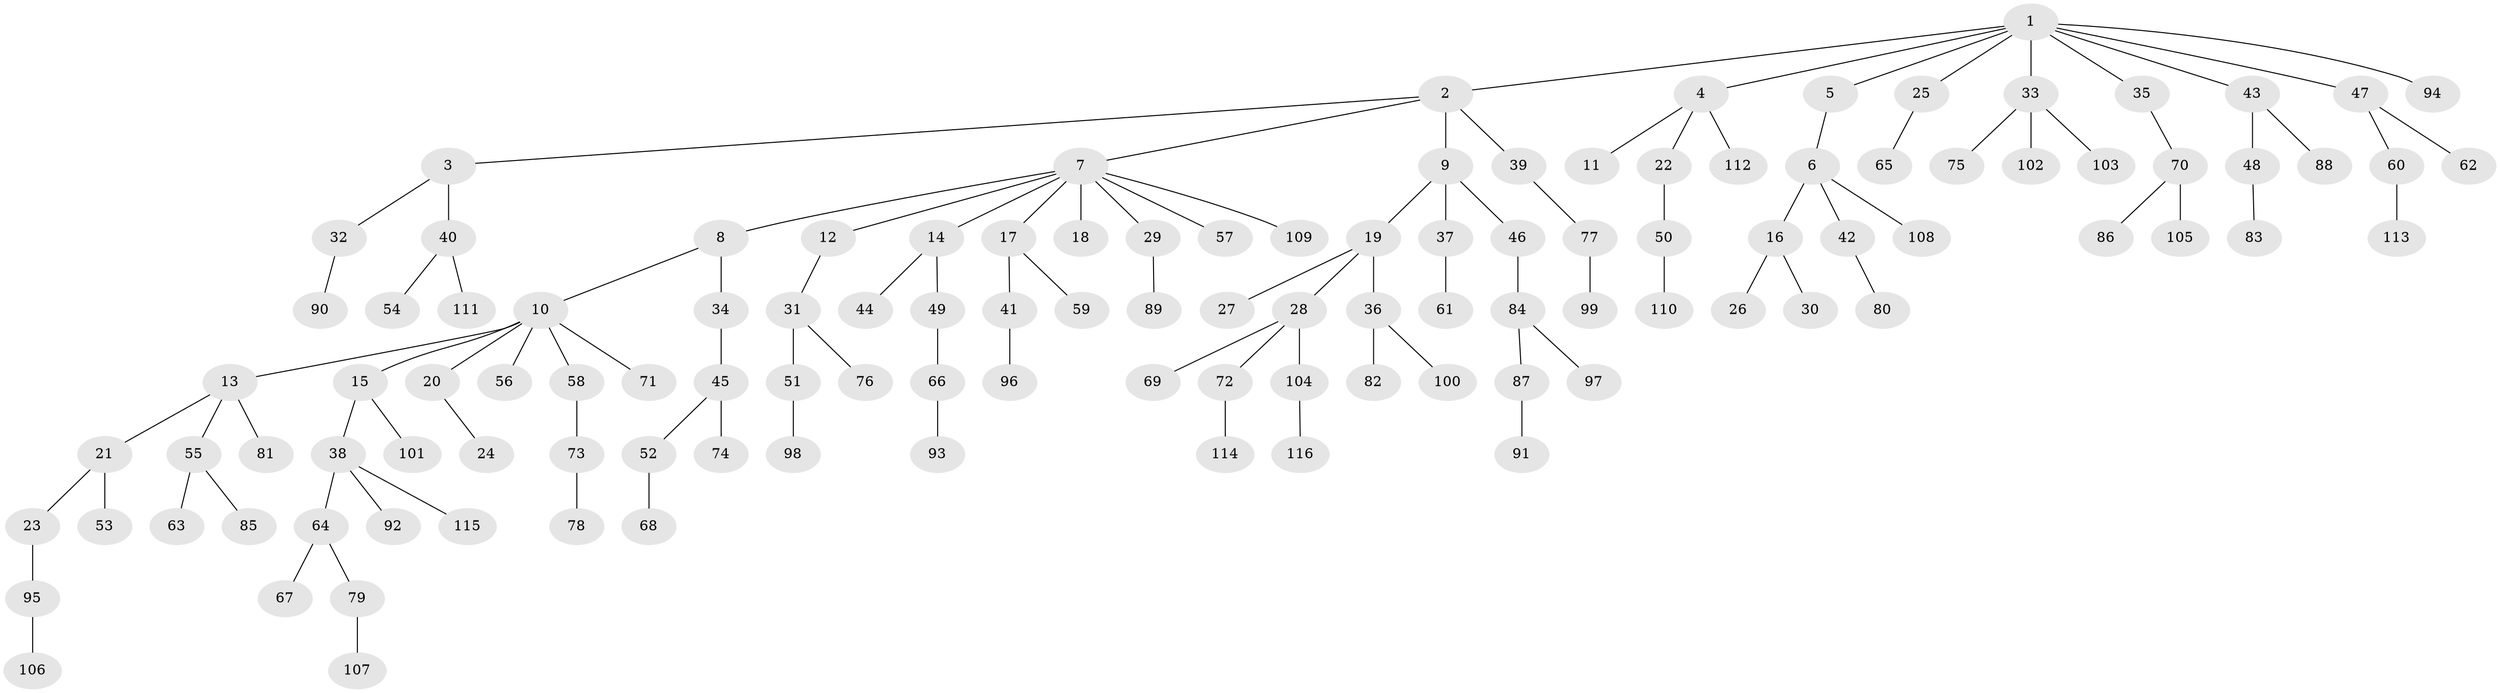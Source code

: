 // Generated by graph-tools (version 1.1) at 2025/15/03/09/25 04:15:42]
// undirected, 116 vertices, 115 edges
graph export_dot {
graph [start="1"]
  node [color=gray90,style=filled];
  1;
  2;
  3;
  4;
  5;
  6;
  7;
  8;
  9;
  10;
  11;
  12;
  13;
  14;
  15;
  16;
  17;
  18;
  19;
  20;
  21;
  22;
  23;
  24;
  25;
  26;
  27;
  28;
  29;
  30;
  31;
  32;
  33;
  34;
  35;
  36;
  37;
  38;
  39;
  40;
  41;
  42;
  43;
  44;
  45;
  46;
  47;
  48;
  49;
  50;
  51;
  52;
  53;
  54;
  55;
  56;
  57;
  58;
  59;
  60;
  61;
  62;
  63;
  64;
  65;
  66;
  67;
  68;
  69;
  70;
  71;
  72;
  73;
  74;
  75;
  76;
  77;
  78;
  79;
  80;
  81;
  82;
  83;
  84;
  85;
  86;
  87;
  88;
  89;
  90;
  91;
  92;
  93;
  94;
  95;
  96;
  97;
  98;
  99;
  100;
  101;
  102;
  103;
  104;
  105;
  106;
  107;
  108;
  109;
  110;
  111;
  112;
  113;
  114;
  115;
  116;
  1 -- 2;
  1 -- 4;
  1 -- 5;
  1 -- 25;
  1 -- 33;
  1 -- 35;
  1 -- 43;
  1 -- 47;
  1 -- 94;
  2 -- 3;
  2 -- 7;
  2 -- 9;
  2 -- 39;
  3 -- 32;
  3 -- 40;
  4 -- 11;
  4 -- 22;
  4 -- 112;
  5 -- 6;
  6 -- 16;
  6 -- 42;
  6 -- 108;
  7 -- 8;
  7 -- 12;
  7 -- 14;
  7 -- 17;
  7 -- 18;
  7 -- 29;
  7 -- 57;
  7 -- 109;
  8 -- 10;
  8 -- 34;
  9 -- 19;
  9 -- 37;
  9 -- 46;
  10 -- 13;
  10 -- 15;
  10 -- 20;
  10 -- 56;
  10 -- 58;
  10 -- 71;
  12 -- 31;
  13 -- 21;
  13 -- 55;
  13 -- 81;
  14 -- 44;
  14 -- 49;
  15 -- 38;
  15 -- 101;
  16 -- 26;
  16 -- 30;
  17 -- 41;
  17 -- 59;
  19 -- 27;
  19 -- 28;
  19 -- 36;
  20 -- 24;
  21 -- 23;
  21 -- 53;
  22 -- 50;
  23 -- 95;
  25 -- 65;
  28 -- 69;
  28 -- 72;
  28 -- 104;
  29 -- 89;
  31 -- 51;
  31 -- 76;
  32 -- 90;
  33 -- 75;
  33 -- 102;
  33 -- 103;
  34 -- 45;
  35 -- 70;
  36 -- 82;
  36 -- 100;
  37 -- 61;
  38 -- 64;
  38 -- 92;
  38 -- 115;
  39 -- 77;
  40 -- 54;
  40 -- 111;
  41 -- 96;
  42 -- 80;
  43 -- 48;
  43 -- 88;
  45 -- 52;
  45 -- 74;
  46 -- 84;
  47 -- 60;
  47 -- 62;
  48 -- 83;
  49 -- 66;
  50 -- 110;
  51 -- 98;
  52 -- 68;
  55 -- 63;
  55 -- 85;
  58 -- 73;
  60 -- 113;
  64 -- 67;
  64 -- 79;
  66 -- 93;
  70 -- 86;
  70 -- 105;
  72 -- 114;
  73 -- 78;
  77 -- 99;
  79 -- 107;
  84 -- 87;
  84 -- 97;
  87 -- 91;
  95 -- 106;
  104 -- 116;
}
